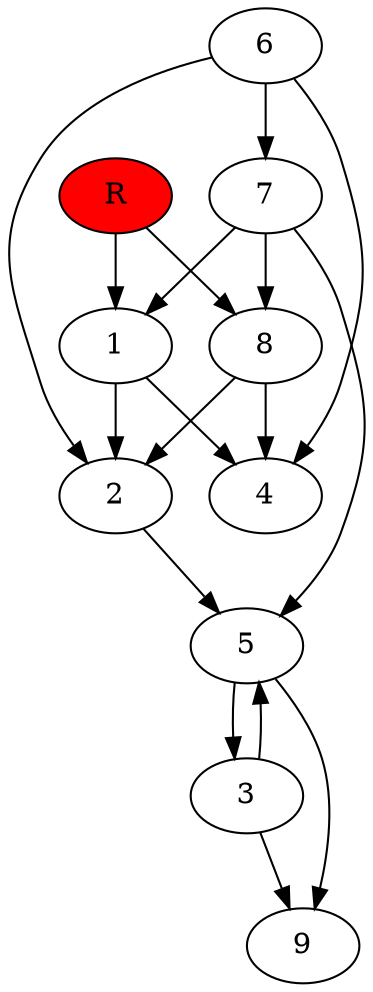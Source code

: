 digraph prb34595 {
	1
	2
	3
	4
	5
	6
	7
	8
	R [fillcolor="#ff0000" style=filled]
	1 -> 2
	1 -> 4
	2 -> 5
	3 -> 5
	3 -> 9
	5 -> 3
	5 -> 9
	6 -> 2
	6 -> 4
	6 -> 7
	7 -> 1
	7 -> 5
	7 -> 8
	8 -> 2
	8 -> 4
	R -> 1
	R -> 8
}
